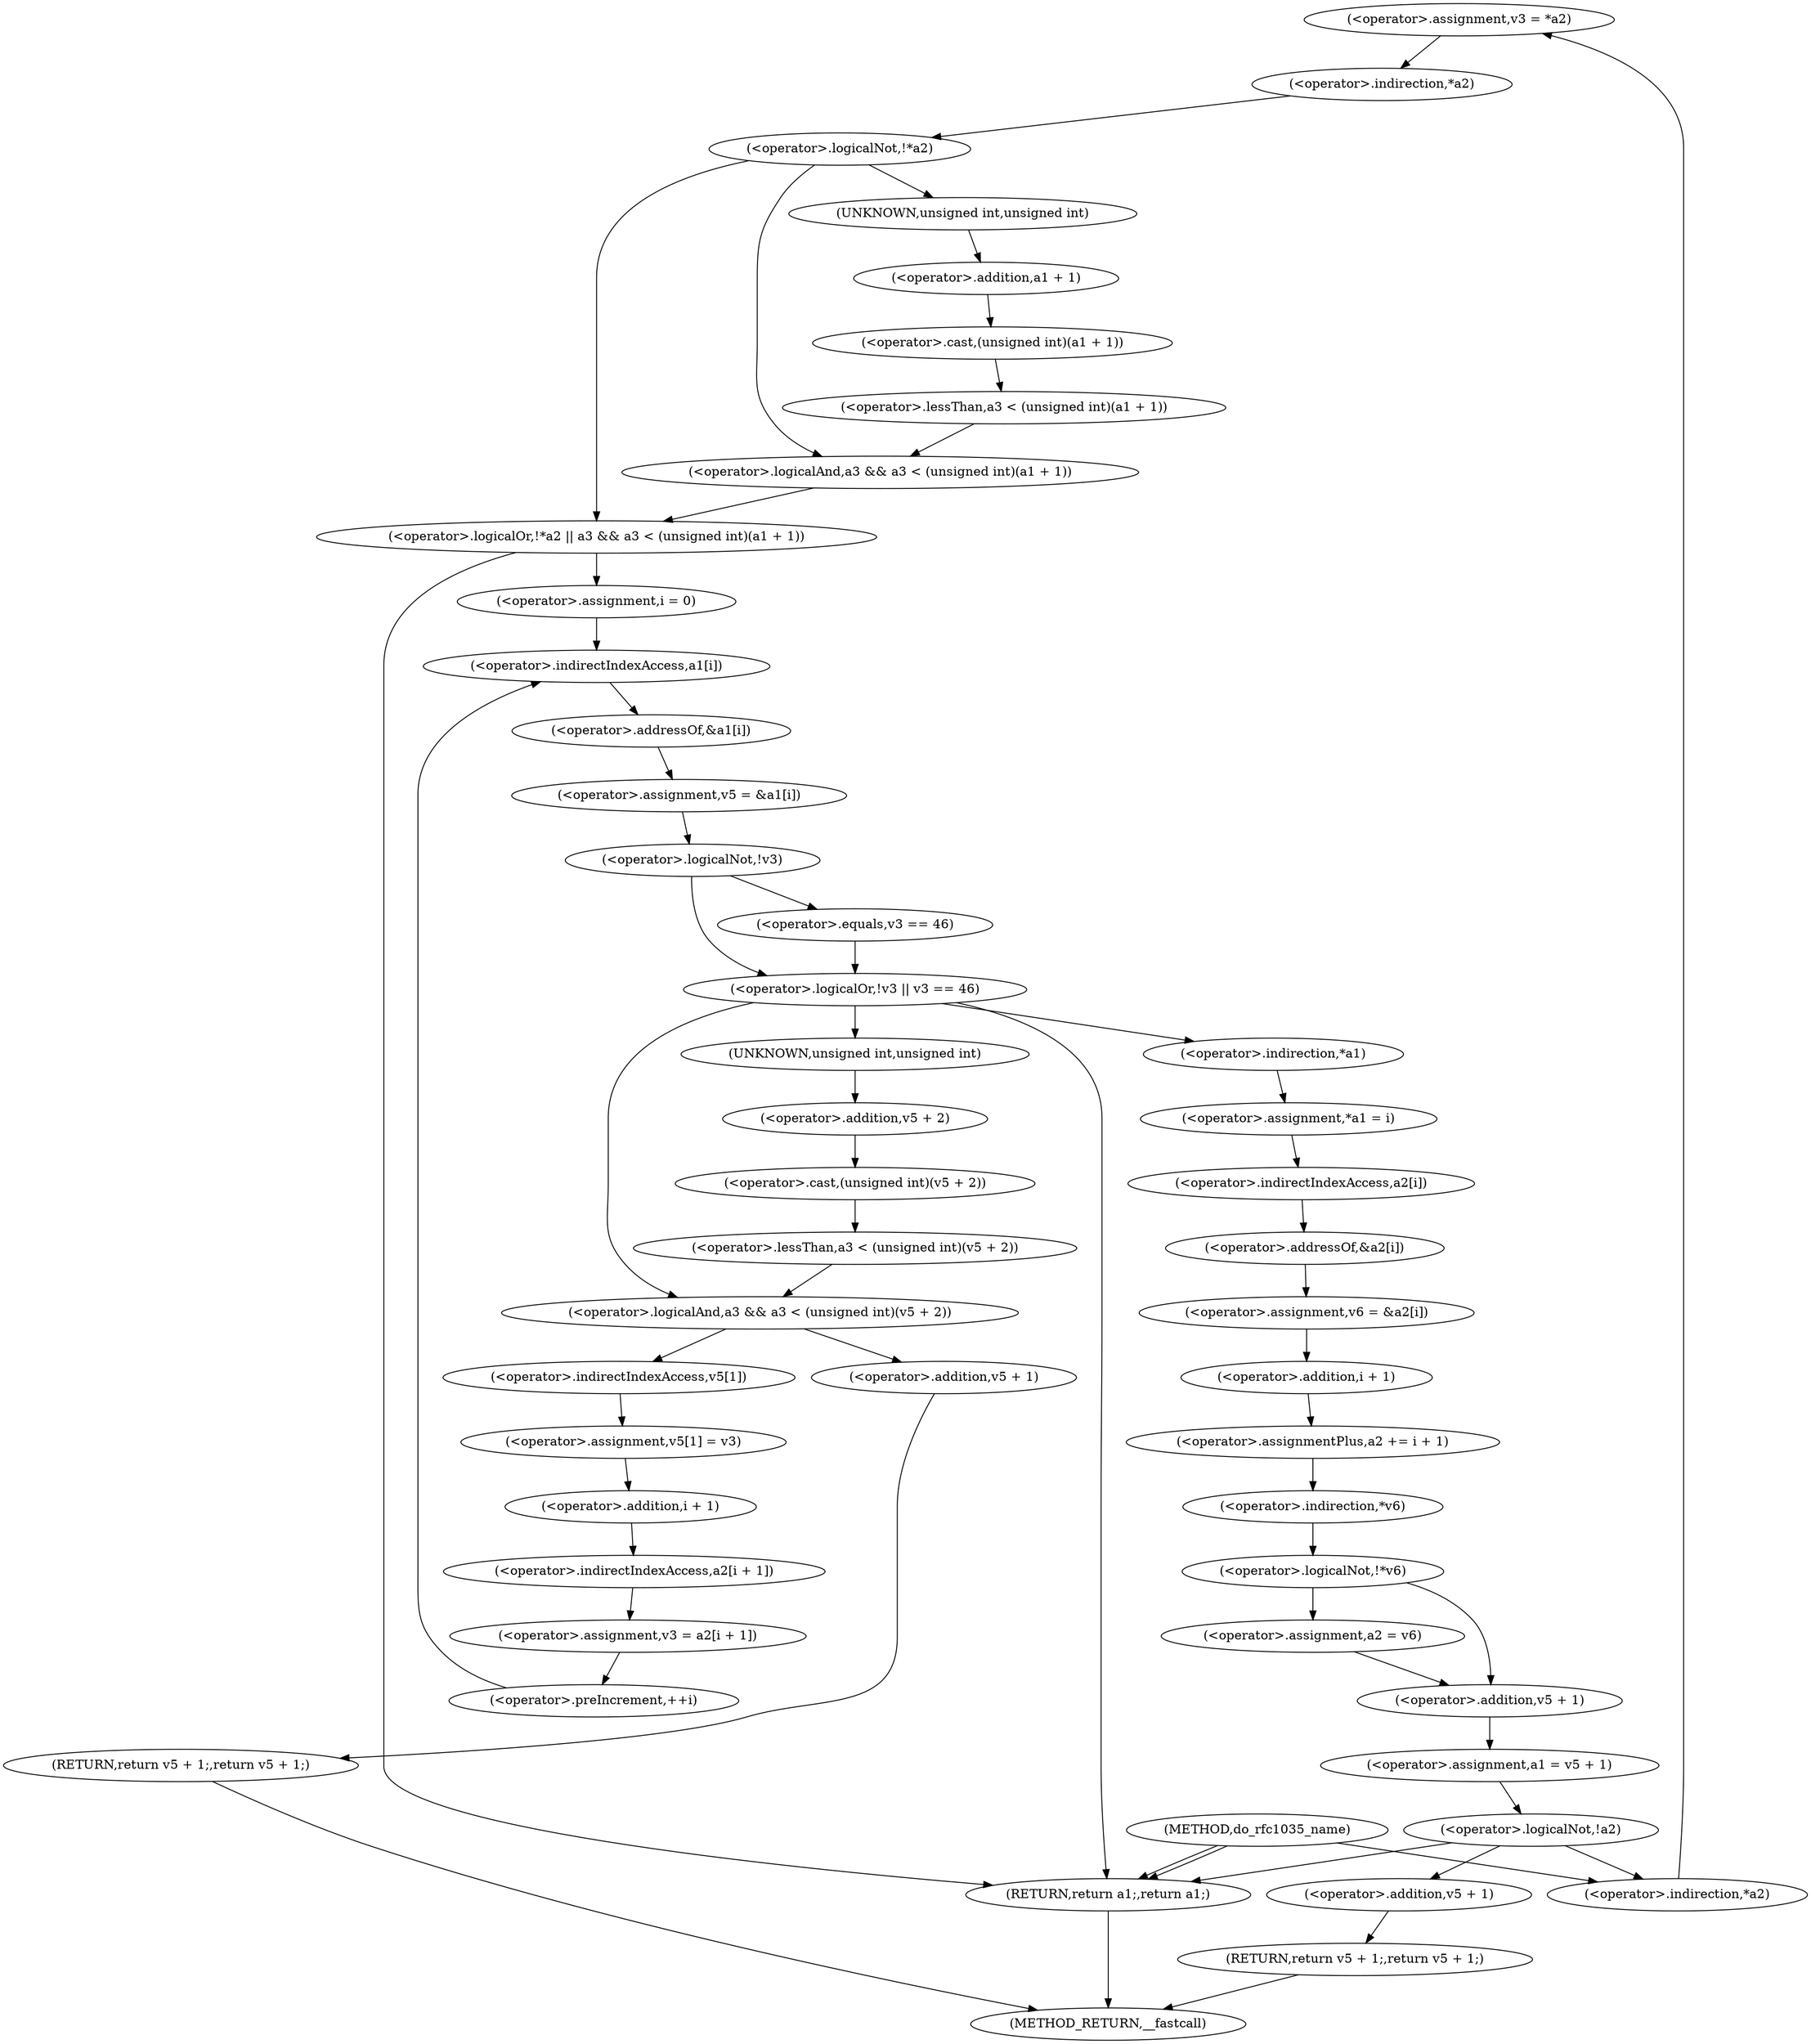 digraph do_rfc1035_name {  
"1000120" [label = "(<operator>.assignment,v3 = *a2)" ]
"1000122" [label = "(<operator>.indirection,*a2)" ]
"1000125" [label = "(<operator>.logicalOr,!*a2 || a3 && a3 < (unsigned int)(a1 + 1))" ]
"1000126" [label = "(<operator>.logicalNot,!*a2)" ]
"1000127" [label = "(<operator>.indirection,*a2)" ]
"1000129" [label = "(<operator>.logicalAnd,a3 && a3 < (unsigned int)(a1 + 1))" ]
"1000131" [label = "(<operator>.lessThan,a3 < (unsigned int)(a1 + 1))" ]
"1000133" [label = "(<operator>.cast,(unsigned int)(a1 + 1))" ]
"1000134" [label = "(UNKNOWN,unsigned int,unsigned int)" ]
"1000135" [label = "(<operator>.addition,a1 + 1)" ]
"1000140" [label = "(<operator>.assignment,i = 0)" ]
"1000143" [label = "(<operator>.preIncrement,++i)" ]
"1000146" [label = "(<operator>.assignment,v5 = &a1[i])" ]
"1000148" [label = "(<operator>.addressOf,&a1[i])" ]
"1000149" [label = "(<operator>.indirectIndexAccess,a1[i])" ]
"1000153" [label = "(<operator>.logicalOr,!v3 || v3 == 46)" ]
"1000154" [label = "(<operator>.logicalNot,!v3)" ]
"1000156" [label = "(<operator>.equals,v3 == 46)" ]
"1000161" [label = "(<operator>.logicalAnd,a3 && a3 < (unsigned int)(v5 + 2))" ]
"1000163" [label = "(<operator>.lessThan,a3 < (unsigned int)(v5 + 2))" ]
"1000165" [label = "(<operator>.cast,(unsigned int)(v5 + 2))" ]
"1000166" [label = "(UNKNOWN,unsigned int,unsigned int)" ]
"1000167" [label = "(<operator>.addition,v5 + 2)" ]
"1000170" [label = "(RETURN,return v5 + 1;,return v5 + 1;)" ]
"1000171" [label = "(<operator>.addition,v5 + 1)" ]
"1000174" [label = "(<operator>.assignment,v5[1] = v3)" ]
"1000175" [label = "(<operator>.indirectIndexAccess,v5[1])" ]
"1000179" [label = "(<operator>.assignment,v3 = a2[i + 1])" ]
"1000181" [label = "(<operator>.indirectIndexAccess,a2[i + 1])" ]
"1000183" [label = "(<operator>.addition,i + 1)" ]
"1000186" [label = "(<operator>.assignment,*a1 = i)" ]
"1000187" [label = "(<operator>.indirection,*a1)" ]
"1000190" [label = "(<operator>.assignment,v6 = &a2[i])" ]
"1000192" [label = "(<operator>.addressOf,&a2[i])" ]
"1000193" [label = "(<operator>.indirectIndexAccess,a2[i])" ]
"1000196" [label = "(<operator>.assignmentPlus,a2 += i + 1)" ]
"1000198" [label = "(<operator>.addition,i + 1)" ]
"1000202" [label = "(<operator>.logicalNot,!*v6)" ]
"1000203" [label = "(<operator>.indirection,*v6)" ]
"1000205" [label = "(<operator>.assignment,a2 = v6)" ]
"1000208" [label = "(<operator>.assignment,a1 = v5 + 1)" ]
"1000210" [label = "(<operator>.addition,v5 + 1)" ]
"1000214" [label = "(<operator>.logicalNot,!a2)" ]
"1000216" [label = "(RETURN,return v5 + 1;,return v5 + 1;)" ]
"1000217" [label = "(<operator>.addition,v5 + 1)" ]
"1000220" [label = "(RETURN,return a1;,return a1;)" ]
"1000105" [label = "(METHOD,do_rfc1035_name)" ]
"1000222" [label = "(METHOD_RETURN,__fastcall)" ]
  "1000120" -> "1000127" 
  "1000122" -> "1000120" 
  "1000125" -> "1000220" 
  "1000125" -> "1000140" 
  "1000126" -> "1000125" 
  "1000126" -> "1000129" 
  "1000126" -> "1000134" 
  "1000127" -> "1000126" 
  "1000129" -> "1000125" 
  "1000131" -> "1000129" 
  "1000133" -> "1000131" 
  "1000134" -> "1000135" 
  "1000135" -> "1000133" 
  "1000140" -> "1000149" 
  "1000143" -> "1000149" 
  "1000146" -> "1000154" 
  "1000148" -> "1000146" 
  "1000149" -> "1000148" 
  "1000153" -> "1000187" 
  "1000153" -> "1000220" 
  "1000153" -> "1000161" 
  "1000153" -> "1000166" 
  "1000154" -> "1000153" 
  "1000154" -> "1000156" 
  "1000156" -> "1000153" 
  "1000161" -> "1000171" 
  "1000161" -> "1000175" 
  "1000163" -> "1000161" 
  "1000165" -> "1000163" 
  "1000166" -> "1000167" 
  "1000167" -> "1000165" 
  "1000170" -> "1000222" 
  "1000171" -> "1000170" 
  "1000174" -> "1000183" 
  "1000175" -> "1000174" 
  "1000179" -> "1000143" 
  "1000181" -> "1000179" 
  "1000183" -> "1000181" 
  "1000186" -> "1000193" 
  "1000187" -> "1000186" 
  "1000190" -> "1000198" 
  "1000192" -> "1000190" 
  "1000193" -> "1000192" 
  "1000196" -> "1000203" 
  "1000198" -> "1000196" 
  "1000202" -> "1000205" 
  "1000202" -> "1000210" 
  "1000203" -> "1000202" 
  "1000205" -> "1000210" 
  "1000208" -> "1000214" 
  "1000210" -> "1000208" 
  "1000214" -> "1000122" 
  "1000214" -> "1000220" 
  "1000214" -> "1000217" 
  "1000216" -> "1000222" 
  "1000217" -> "1000216" 
  "1000220" -> "1000222" 
  "1000105" -> "1000122" 
  "1000105" -> "1000220" 
  "1000105" -> "1000220" 
}
